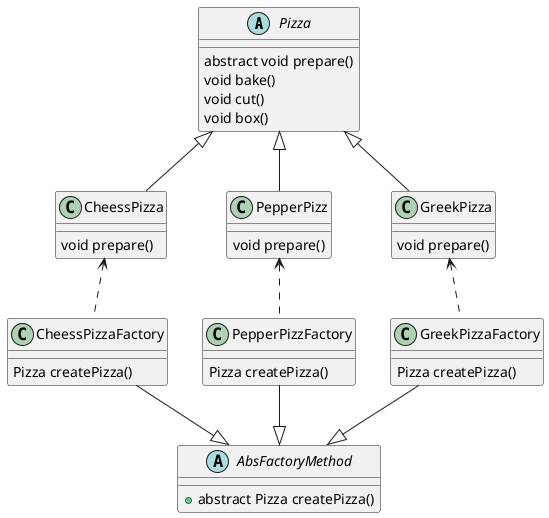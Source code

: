 @startuml

abstract class Pizza{
    abstract void prepare()
    void bake()
    void cut()
    void box()
}
class CheessPizza{
    void prepare()
}
class PepperPizz{
    void prepare()
}
class GreekPizza{
    void prepare()
}
class CheessPizzaFactory{
    Pizza createPizza()
}
class PepperPizzFactory{
    Pizza createPizza()
}
class GreekPizzaFactory{
    Pizza createPizza()
}
abstract class AbsFactoryMethod{
   + abstract Pizza createPizza()
}
Pizza <|-- CheessPizza
Pizza <|-- PepperPizz
Pizza <|-- GreekPizza

CheessPizza <.. CheessPizzaFactory
PepperPizz <.. PepperPizzFactory
GreekPizza <.. GreekPizzaFactory

CheessPizzaFactory --|> AbsFactoryMethod
PepperPizzFactory --|> AbsFactoryMethod
GreekPizzaFactory --|> AbsFactoryMethod

@enduml